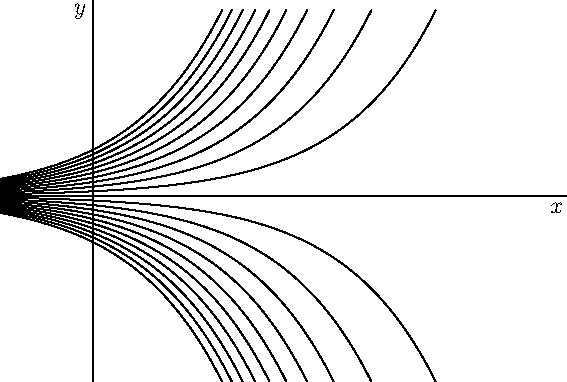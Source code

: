 size(10cm,0);
import contour;
import stats;
import graph;

xlimits( -1, 5);  
ylimits( -2, 2);  
yaxis("$y$");
xaxis("$x$");

real f(real x, real y) {return y*exp(-1*x);}

real[] value=uniform(-0.5,0.5,20);

draw(contour(f,(-1,-2),(5,2),value));

